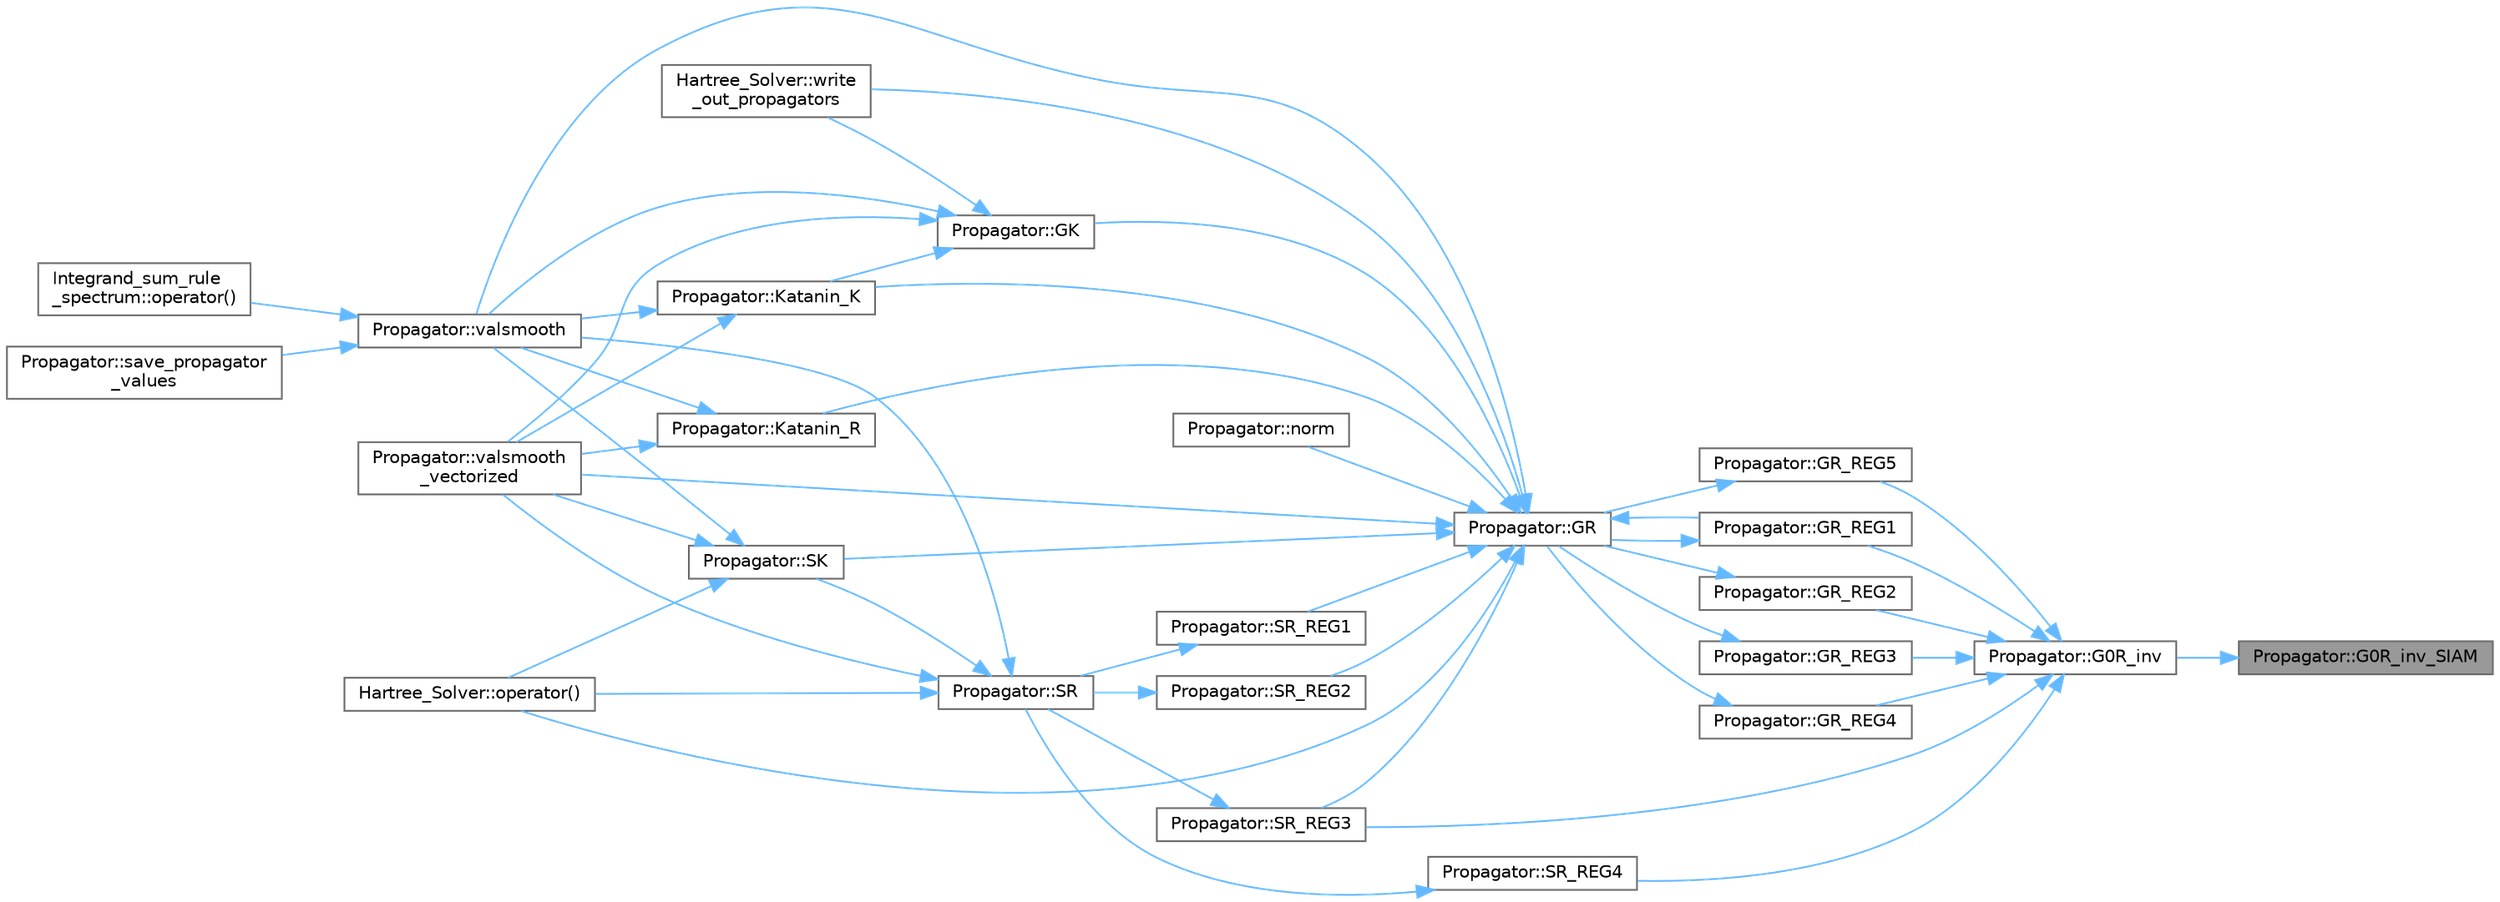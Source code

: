 digraph "Propagator::G0R_inv_SIAM"
{
 // INTERACTIVE_SVG=YES
 // LATEX_PDF_SIZE
  bgcolor="transparent";
  edge [fontname=Helvetica,fontsize=10,labelfontname=Helvetica,labelfontsize=10];
  node [fontname=Helvetica,fontsize=10,shape=box,height=0.2,width=0.4];
  rankdir="RL";
  Node1 [id="Node000001",label="Propagator::G0R_inv_SIAM",height=0.2,width=0.4,color="gray40", fillcolor="grey60", style="filled", fontcolor="black",tooltip=" "];
  Node1 -> Node2 [id="edge1_Node000001_Node000002",dir="back",color="steelblue1",style="solid",tooltip=" "];
  Node2 [id="Node000002",label="Propagator::G0R_inv",height=0.2,width=0.4,color="grey40", fillcolor="white", style="filled",URL="$d2/d34/classPropagator.html#aa09164a513560ac95cd1c7ce0e271eab",tooltip=" "];
  Node2 -> Node3 [id="edge2_Node000002_Node000003",dir="back",color="steelblue1",style="solid",tooltip=" "];
  Node3 [id="Node000003",label="Propagator::GR_REG1",height=0.2,width=0.4,color="grey40", fillcolor="white", style="filled",URL="$d2/d34/classPropagator.html#a4fab2f7c3852ba97041c20b4601e380e",tooltip="propagators for REG == 1"];
  Node3 -> Node4 [id="edge3_Node000003_Node000004",dir="back",color="steelblue1",style="solid",tooltip=" "];
  Node4 [id="Node000004",label="Propagator::GR",height=0.2,width=0.4,color="grey40", fillcolor="white", style="filled",URL="$d2/d34/classPropagator.html#a919bf81b77f569c10b00457cddce1ac4",tooltip=" "];
  Node4 -> Node5 [id="edge4_Node000004_Node000005",dir="back",color="steelblue1",style="solid",tooltip=" "];
  Node5 [id="Node000005",label="Propagator::GK",height=0.2,width=0.4,color="grey40", fillcolor="white", style="filled",URL="$d2/d34/classPropagator.html#a7ba0e8319f75d4d7b2006b23a62da6e7",tooltip=" "];
  Node5 -> Node6 [id="edge5_Node000005_Node000006",dir="back",color="steelblue1",style="solid",tooltip=" "];
  Node6 [id="Node000006",label="Propagator::Katanin_K",height=0.2,width=0.4,color="grey40", fillcolor="white", style="filled",URL="$d2/d34/classPropagator.html#a05c87261fbbdb3a2ccf1b5f6a6014914",tooltip=" "];
  Node6 -> Node7 [id="edge6_Node000006_Node000007",dir="back",color="steelblue1",style="solid",tooltip=" "];
  Node7 [id="Node000007",label="Propagator::valsmooth",height=0.2,width=0.4,color="grey40", fillcolor="white", style="filled",URL="$d2/d34/classPropagator.html#a4cb4d8dd3bc37a818c67d7e2859fe631",tooltip=" "];
  Node7 -> Node8 [id="edge7_Node000007_Node000008",dir="back",color="steelblue1",style="solid",tooltip=" "];
  Node8 [id="Node000008",label="Integrand_sum_rule\l_spectrum::operator()",height=0.2,width=0.4,color="grey40", fillcolor="white", style="filled",URL="$df/db3/classIntegrand__sum__rule__spectrum.html#a9617ccc54433c850c01db0451af83351",tooltip=" "];
  Node7 -> Node9 [id="edge8_Node000007_Node000009",dir="back",color="steelblue1",style="solid",tooltip=" "];
  Node9 [id="Node000009",label="Propagator::save_propagator\l_values",height=0.2,width=0.4,color="grey40", fillcolor="white", style="filled",URL="$d2/d34/classPropagator.html#ac839deb3d533ad677354d0ef15342a72",tooltip=" "];
  Node6 -> Node10 [id="edge9_Node000006_Node000010",dir="back",color="steelblue1",style="solid",tooltip=" "];
  Node10 [id="Node000010",label="Propagator::valsmooth\l_vectorized",height=0.2,width=0.4,color="grey40", fillcolor="white", style="filled",URL="$d2/d34/classPropagator.html#a86e91327f6ae47e00aa04e7544a5a512",tooltip=" "];
  Node5 -> Node7 [id="edge10_Node000005_Node000007",dir="back",color="steelblue1",style="solid",tooltip=" "];
  Node5 -> Node10 [id="edge11_Node000005_Node000010",dir="back",color="steelblue1",style="solid",tooltip=" "];
  Node5 -> Node11 [id="edge12_Node000005_Node000011",dir="back",color="steelblue1",style="solid",tooltip=" "];
  Node11 [id="Node000011",label="Hartree_Solver::write\l_out_propagators",height=0.2,width=0.4,color="grey40", fillcolor="white", style="filled",URL="$d2/d75/classHartree__Solver.html#a4ed165c426f1f02c659b95cca2be40d6",tooltip=" "];
  Node4 -> Node3 [id="edge13_Node000004_Node000003",dir="back",color="steelblue1",style="solid",tooltip=" "];
  Node4 -> Node6 [id="edge14_Node000004_Node000006",dir="back",color="steelblue1",style="solid",tooltip=" "];
  Node4 -> Node12 [id="edge15_Node000004_Node000012",dir="back",color="steelblue1",style="solid",tooltip=" "];
  Node12 [id="Node000012",label="Propagator::Katanin_R",height=0.2,width=0.4,color="grey40", fillcolor="white", style="filled",URL="$d2/d34/classPropagator.html#a821a892d54207fc495a9adb970b476dd",tooltip="Katanin extension."];
  Node12 -> Node7 [id="edge16_Node000012_Node000007",dir="back",color="steelblue1",style="solid",tooltip=" "];
  Node12 -> Node10 [id="edge17_Node000012_Node000010",dir="back",color="steelblue1",style="solid",tooltip=" "];
  Node4 -> Node13 [id="edge18_Node000004_Node000013",dir="back",color="steelblue1",style="solid",tooltip=" "];
  Node13 [id="Node000013",label="Propagator::norm",height=0.2,width=0.4,color="grey40", fillcolor="white", style="filled",URL="$d2/d34/classPropagator.html#a90c3d7f002b491a30d2d23ad1ae388e6",tooltip=" "];
  Node4 -> Node14 [id="edge19_Node000004_Node000014",dir="back",color="steelblue1",style="solid",tooltip=" "];
  Node14 [id="Node000014",label="Hartree_Solver::operator()",height=0.2,width=0.4,color="grey40", fillcolor="white", style="filled",URL="$d2/d75/classHartree__Solver.html#a6a8890e00ddebaf50cd2c2a985e9c361",tooltip=" "];
  Node4 -> Node15 [id="edge20_Node000004_Node000015",dir="back",color="steelblue1",style="solid",tooltip=" "];
  Node15 [id="Node000015",label="Propagator::SK",height=0.2,width=0.4,color="grey40", fillcolor="white", style="filled",URL="$d2/d34/classPropagator.html#a6287870a3e08981dd190b7b5f6a4cb55",tooltip=" "];
  Node15 -> Node14 [id="edge21_Node000015_Node000014",dir="back",color="steelblue1",style="solid",tooltip=" "];
  Node15 -> Node7 [id="edge22_Node000015_Node000007",dir="back",color="steelblue1",style="solid",tooltip=" "];
  Node15 -> Node10 [id="edge23_Node000015_Node000010",dir="back",color="steelblue1",style="solid",tooltip=" "];
  Node4 -> Node16 [id="edge24_Node000004_Node000016",dir="back",color="steelblue1",style="solid",tooltip=" "];
  Node16 [id="Node000016",label="Propagator::SR_REG1",height=0.2,width=0.4,color="grey40", fillcolor="white", style="filled",URL="$d2/d34/classPropagator.html#a9db5264dc57f6caadcf25ea76d1d5ef1",tooltip=" "];
  Node16 -> Node17 [id="edge25_Node000016_Node000017",dir="back",color="steelblue1",style="solid",tooltip=" "];
  Node17 [id="Node000017",label="Propagator::SR",height=0.2,width=0.4,color="grey40", fillcolor="white", style="filled",URL="$d2/d34/classPropagator.html#aa98f8e50066433690e258358defad021",tooltip=" "];
  Node17 -> Node14 [id="edge26_Node000017_Node000014",dir="back",color="steelblue1",style="solid",tooltip=" "];
  Node17 -> Node15 [id="edge27_Node000017_Node000015",dir="back",color="steelblue1",style="solid",tooltip=" "];
  Node17 -> Node7 [id="edge28_Node000017_Node000007",dir="back",color="steelblue1",style="solid",tooltip=" "];
  Node17 -> Node10 [id="edge29_Node000017_Node000010",dir="back",color="steelblue1",style="solid",tooltip=" "];
  Node4 -> Node18 [id="edge30_Node000004_Node000018",dir="back",color="steelblue1",style="solid",tooltip=" "];
  Node18 [id="Node000018",label="Propagator::SR_REG2",height=0.2,width=0.4,color="grey40", fillcolor="white", style="filled",URL="$d2/d34/classPropagator.html#a47394eda59cacc165a78197b91f10f72",tooltip=" "];
  Node18 -> Node17 [id="edge31_Node000018_Node000017",dir="back",color="steelblue1",style="solid",tooltip=" "];
  Node4 -> Node19 [id="edge32_Node000004_Node000019",dir="back",color="steelblue1",style="solid",tooltip=" "];
  Node19 [id="Node000019",label="Propagator::SR_REG3",height=0.2,width=0.4,color="grey40", fillcolor="white", style="filled",URL="$d2/d34/classPropagator.html#a1bfd299d641e7ab9ad0191d1e69e4c37",tooltip=" "];
  Node19 -> Node17 [id="edge33_Node000019_Node000017",dir="back",color="steelblue1",style="solid",tooltip=" "];
  Node4 -> Node7 [id="edge34_Node000004_Node000007",dir="back",color="steelblue1",style="solid",tooltip=" "];
  Node4 -> Node10 [id="edge35_Node000004_Node000010",dir="back",color="steelblue1",style="solid",tooltip=" "];
  Node4 -> Node11 [id="edge36_Node000004_Node000011",dir="back",color="steelblue1",style="solid",tooltip=" "];
  Node2 -> Node20 [id="edge37_Node000002_Node000020",dir="back",color="steelblue1",style="solid",tooltip=" "];
  Node20 [id="Node000020",label="Propagator::GR_REG2",height=0.2,width=0.4,color="grey40", fillcolor="white", style="filled",URL="$d2/d34/classPropagator.html#afc124b80502bc51f16422bf23fb94238",tooltip="propagators for REG == 2"];
  Node20 -> Node4 [id="edge38_Node000020_Node000004",dir="back",color="steelblue1",style="solid",tooltip=" "];
  Node2 -> Node21 [id="edge39_Node000002_Node000021",dir="back",color="steelblue1",style="solid",tooltip=" "];
  Node21 [id="Node000021",label="Propagator::GR_REG3",height=0.2,width=0.4,color="grey40", fillcolor="white", style="filled",URL="$d2/d34/classPropagator.html#ad58766e9d35e717c0a7c2a7d3986e4a8",tooltip="propagators for REG == 3"];
  Node21 -> Node4 [id="edge40_Node000021_Node000004",dir="back",color="steelblue1",style="solid",tooltip=" "];
  Node2 -> Node22 [id="edge41_Node000002_Node000022",dir="back",color="steelblue1",style="solid",tooltip=" "];
  Node22 [id="Node000022",label="Propagator::GR_REG4",height=0.2,width=0.4,color="grey40", fillcolor="white", style="filled",URL="$d2/d34/classPropagator.html#ac5d014e3176022a797269f2a4792c7f5",tooltip="propagators for REG == 3"];
  Node22 -> Node4 [id="edge42_Node000022_Node000004",dir="back",color="steelblue1",style="solid",tooltip=" "];
  Node2 -> Node23 [id="edge43_Node000002_Node000023",dir="back",color="steelblue1",style="solid",tooltip=" "];
  Node23 [id="Node000023",label="Propagator::GR_REG5",height=0.2,width=0.4,color="grey40", fillcolor="white", style="filled",URL="$d2/d34/classPropagator.html#a50f24f1dcea3718f52849344fc6ac024",tooltip="propagators for REG == 5"];
  Node23 -> Node4 [id="edge44_Node000023_Node000004",dir="back",color="steelblue1",style="solid",tooltip=" "];
  Node2 -> Node19 [id="edge45_Node000002_Node000019",dir="back",color="steelblue1",style="solid",tooltip=" "];
  Node2 -> Node24 [id="edge46_Node000002_Node000024",dir="back",color="steelblue1",style="solid",tooltip=" "];
  Node24 [id="Node000024",label="Propagator::SR_REG4",height=0.2,width=0.4,color="grey40", fillcolor="white", style="filled",URL="$d2/d34/classPropagator.html#a5e50650bc62a302aae20955630765da9",tooltip=" "];
  Node24 -> Node17 [id="edge47_Node000024_Node000017",dir="back",color="steelblue1",style="solid",tooltip=" "];
}
